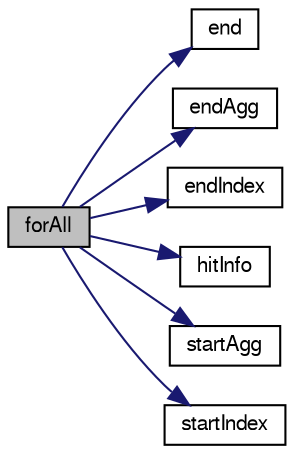 digraph "forAll"
{
  bgcolor="transparent";
  edge [fontname="FreeSans",fontsize="10",labelfontname="FreeSans",labelfontsize="10"];
  node [fontname="FreeSans",fontsize="10",shape=record];
  rankdir="LR";
  Node1 [label="forAll",height=0.2,width=0.4,color="black", fillcolor="grey75", style="filled" fontcolor="black"];
  Node1 -> Node2 [color="midnightblue",fontsize="10",style="solid",fontname="FreeSans"];
  Node2 [label="end",height=0.2,width=0.4,color="black",URL="$a04168.html#a343b76d5aedb8270ed459bc189e3e407"];
  Node1 -> Node3 [color="midnightblue",fontsize="10",style="solid",fontname="FreeSans"];
  Node3 [label="endAgg",height=0.2,width=0.4,color="black",URL="$a04168.html#a3992b3d0f6cad16101f710e33a5fa5e4"];
  Node1 -> Node4 [color="midnightblue",fontsize="10",style="solid",fontname="FreeSans"];
  Node4 [label="endIndex",height=0.2,width=0.4,color="black",URL="$a04168.html#ad6d43dd93b923687942166cbf61e351d"];
  Node1 -> Node5 [color="midnightblue",fontsize="10",style="solid",fontname="FreeSans"];
  Node5 [label="hitInfo",height=0.2,width=0.4,color="black",URL="$a04168.html#aeeb7f2232c98add1252a48c0cac40d8b"];
  Node1 -> Node6 [color="midnightblue",fontsize="10",style="solid",fontname="FreeSans"];
  Node6 [label="startAgg",height=0.2,width=0.4,color="black",URL="$a04168.html#a39013d128e25d0b727444fc025de23a3"];
  Node1 -> Node7 [color="midnightblue",fontsize="10",style="solid",fontname="FreeSans"];
  Node7 [label="startIndex",height=0.2,width=0.4,color="black",URL="$a04168.html#a59cd2798cd61a33c07f040c29a241381"];
}
